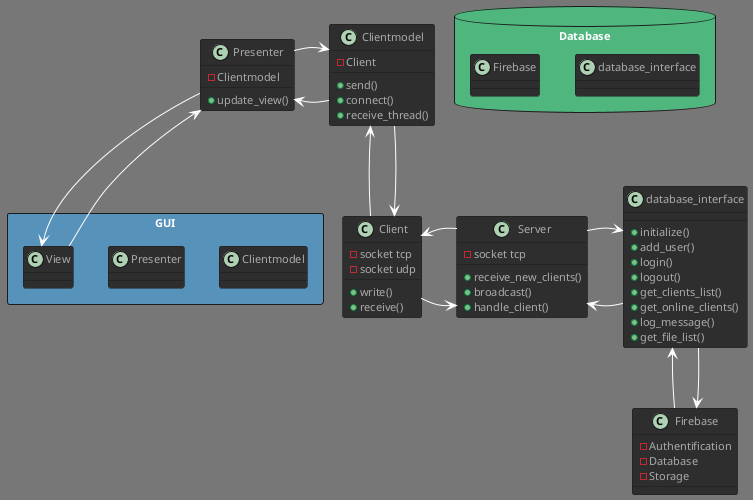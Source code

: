 @startuml
!theme reddress-darkblue

class Server
class Client


package GUI <<Rectangle>> #5792BB{
  class Clientmodel
  class Presenter
  class View
}

package Database <<Database>> #4FB67E{
  class database_interface
  class Firebase
}

class Server{
- socket tcp

+ receive_new_clients()
+ broadcast()
+ handle_client()
}

class database_interface{
+ initialize()
+ add_user()
+ login()
+ logout()
+ get_clients_list()
+ get_online_clients()
+ log_message()
+ get_file_list()
}

class Client{
- socket tcp
- socket udp

+ write()
+ receive()
}

class Clientmodel{
- Client
+ send()
+ connect()
+ receive_thread()
}

class Presenter{
- Clientmodel
+ update_view()
}

class Firebase {
- Authentification
- Database
- Storage
}


Server <-right- database_interface
database_interface <-- Server
Server <-left- Client
Client <-- Server
Client <-- Clientmodel
Clientmodel <-- Client
View <-- Presenter
Presenter <-- View
Presenter <-- Clientmodel
Clientmodel <-left- Presenter
database_interface <-- Firebase
Firebase <-- database_interface
@enduml